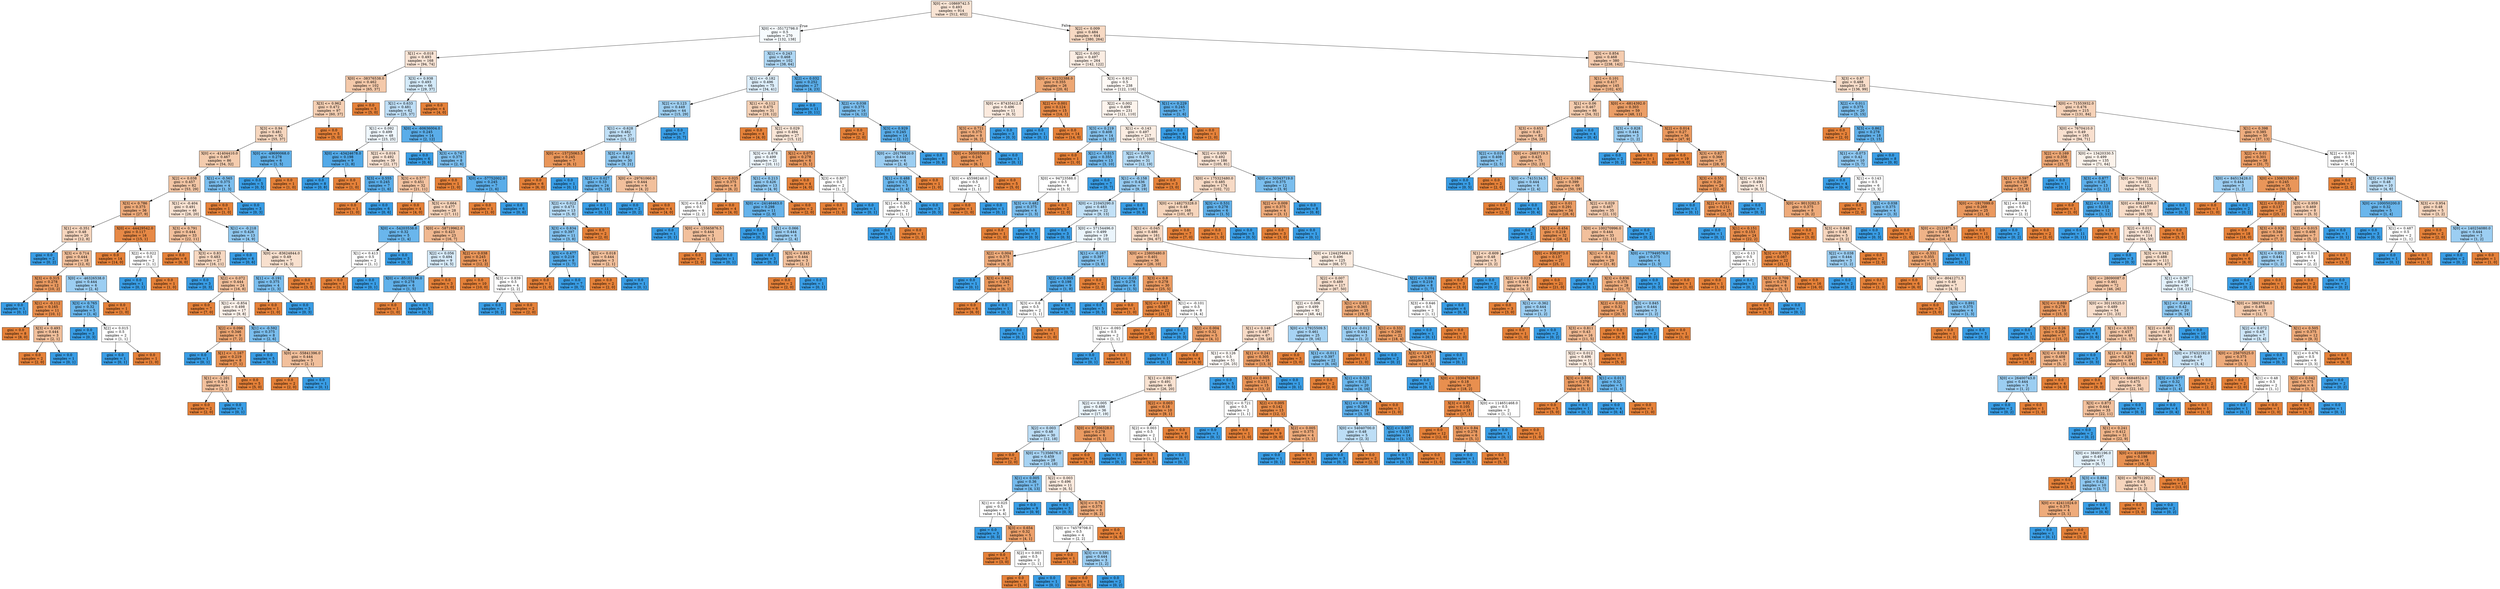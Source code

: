 digraph Tree {
node [shape=box, style="filled", color="black"] ;
0 [label="X[0] <= -10869742.5\ngini = 0.493\nsamples = 914\nvalue = [512, 402]", fillcolor="#f9e4d4"] ;
1 [label="X[0] <= -35172798.0\ngini = 0.5\nsamples = 270\nvalue = [132, 138]", fillcolor="#f6fbfe"] ;
0 -> 1 [labeldistance=2.5, labelangle=45, headlabel="True"] ;
2 [label="X[1] <= -0.018\ngini = 0.493\nsamples = 168\nvalue = [94, 74]", fillcolor="#f9e4d5"] ;
1 -> 2 ;
3 [label="X[0] <= -38376538.0\ngini = 0.462\nsamples = 102\nvalue = [65, 37]", fillcolor="#f4c9aa"] ;
2 -> 3 ;
4 [label="X[3] <= 0.962\ngini = 0.472\nsamples = 97\nvalue = [60, 37]", fillcolor="#f5cfb3"] ;
3 -> 4 ;
5 [label="X[3] <= 0.94\ngini = 0.481\nsamples = 92\nvalue = [55, 37]", fillcolor="#f6d6be"] ;
4 -> 5 ;
6 [label="X[0] <= -41404410.0\ngini = 0.467\nsamples = 86\nvalue = [54, 32]", fillcolor="#f4ccae"] ;
5 -> 6 ;
7 [label="X[2] <= 0.038\ngini = 0.457\nsamples = 82\nvalue = [53, 29]", fillcolor="#f3c6a5"] ;
6 -> 7 ;
8 [label="X[3] <= 0.786\ngini = 0.375\nsamples = 36\nvalue = [27, 9]", fillcolor="#eeab7b"] ;
7 -> 8 ;
9 [label="X[1] <= -0.351\ngini = 0.48\nsamples = 20\nvalue = [12, 8]", fillcolor="#f6d5bd"] ;
8 -> 9 ;
10 [label="gini = 0.0\nsamples = 2\nvalue = [0, 2]", fillcolor="#399de5"] ;
9 -> 10 ;
11 [label="X[3] <= 0.714\ngini = 0.444\nsamples = 18\nvalue = [12, 6]", fillcolor="#f2c09c"] ;
9 -> 11 ;
12 [label="X[3] <= 0.315\ngini = 0.278\nsamples = 12\nvalue = [10, 2]", fillcolor="#ea9a61"] ;
11 -> 12 ;
13 [label="gini = 0.0\nsamples = 1\nvalue = [0, 1]", fillcolor="#399de5"] ;
12 -> 13 ;
14 [label="X[1] <= -0.112\ngini = 0.165\nsamples = 11\nvalue = [10, 1]", fillcolor="#e88e4d"] ;
12 -> 14 ;
15 [label="gini = 0.0\nsamples = 8\nvalue = [8, 0]", fillcolor="#e58139"] ;
14 -> 15 ;
16 [label="X[3] <= 0.493\ngini = 0.444\nsamples = 3\nvalue = [2, 1]", fillcolor="#f2c09c"] ;
14 -> 16 ;
17 [label="gini = 0.0\nsamples = 2\nvalue = [2, 0]", fillcolor="#e58139"] ;
16 -> 17 ;
18 [label="gini = 0.0\nsamples = 1\nvalue = [0, 1]", fillcolor="#399de5"] ;
16 -> 18 ;
19 [label="X[0] <= -46326538.0\ngini = 0.444\nsamples = 6\nvalue = [2, 4]", fillcolor="#9ccef2"] ;
11 -> 19 ;
20 [label="X[3] <= 0.765\ngini = 0.32\nsamples = 5\nvalue = [1, 4]", fillcolor="#6ab6ec"] ;
19 -> 20 ;
21 [label="gini = 0.0\nsamples = 3\nvalue = [0, 3]", fillcolor="#399de5"] ;
20 -> 21 ;
22 [label="X[2] <= 0.015\ngini = 0.5\nsamples = 2\nvalue = [1, 1]", fillcolor="#ffffff"] ;
20 -> 22 ;
23 [label="gini = 0.0\nsamples = 1\nvalue = [0, 1]", fillcolor="#399de5"] ;
22 -> 23 ;
24 [label="gini = 0.0\nsamples = 1\nvalue = [1, 0]", fillcolor="#e58139"] ;
22 -> 24 ;
25 [label="gini = 0.0\nsamples = 1\nvalue = [1, 0]", fillcolor="#e58139"] ;
19 -> 25 ;
26 [label="X[0] <= -44429542.0\ngini = 0.117\nsamples = 16\nvalue = [15, 1]", fillcolor="#e78946"] ;
8 -> 26 ;
27 [label="gini = 0.0\nsamples = 14\nvalue = [14, 0]", fillcolor="#e58139"] ;
26 -> 27 ;
28 [label="X[2] <= 0.022\ngini = 0.5\nsamples = 2\nvalue = [1, 1]", fillcolor="#ffffff"] ;
26 -> 28 ;
29 [label="gini = 0.0\nsamples = 1\nvalue = [0, 1]", fillcolor="#399de5"] ;
28 -> 29 ;
30 [label="gini = 0.0\nsamples = 1\nvalue = [1, 0]", fillcolor="#e58139"] ;
28 -> 30 ;
31 [label="X[1] <= -0.404\ngini = 0.491\nsamples = 46\nvalue = [26, 20]", fillcolor="#f9e2d1"] ;
7 -> 31 ;
32 [label="X[3] <= 0.791\ngini = 0.444\nsamples = 33\nvalue = [22, 11]", fillcolor="#f2c09c"] ;
31 -> 32 ;
33 [label="gini = 0.0\nsamples = 6\nvalue = [6, 0]", fillcolor="#e58139"] ;
32 -> 33 ;
34 [label="X[3] <= 0.83\ngini = 0.483\nsamples = 27\nvalue = [16, 11]", fillcolor="#f7d8c1"] ;
32 -> 34 ;
35 [label="gini = 0.0\nsamples = 3\nvalue = [0, 3]", fillcolor="#399de5"] ;
34 -> 35 ;
36 [label="X[2] <= 0.072\ngini = 0.444\nsamples = 24\nvalue = [16, 8]", fillcolor="#f2c09c"] ;
34 -> 36 ;
37 [label="gini = 0.0\nsamples = 7\nvalue = [7, 0]", fillcolor="#e58139"] ;
36 -> 37 ;
38 [label="X[1] <= -0.854\ngini = 0.498\nsamples = 17\nvalue = [9, 8]", fillcolor="#fcf1e9"] ;
36 -> 38 ;
39 [label="X[2] <= 0.096\ngini = 0.346\nsamples = 9\nvalue = [7, 2]", fillcolor="#eca572"] ;
38 -> 39 ;
40 [label="gini = 0.0\nsamples = 1\nvalue = [0, 1]", fillcolor="#399de5"] ;
39 -> 40 ;
41 [label="X[1] <= -1.167\ngini = 0.219\nsamples = 8\nvalue = [7, 1]", fillcolor="#e99355"] ;
39 -> 41 ;
42 [label="X[1] <= -1.201\ngini = 0.444\nsamples = 3\nvalue = [2, 1]", fillcolor="#f2c09c"] ;
41 -> 42 ;
43 [label="gini = 0.0\nsamples = 2\nvalue = [2, 0]", fillcolor="#e58139"] ;
42 -> 43 ;
44 [label="gini = 0.0\nsamples = 1\nvalue = [0, 1]", fillcolor="#399de5"] ;
42 -> 44 ;
45 [label="gini = 0.0\nsamples = 5\nvalue = [5, 0]", fillcolor="#e58139"] ;
41 -> 45 ;
46 [label="X[1] <= -0.592\ngini = 0.375\nsamples = 8\nvalue = [2, 6]", fillcolor="#7bbeee"] ;
38 -> 46 ;
47 [label="gini = 0.0\nsamples = 5\nvalue = [0, 5]", fillcolor="#399de5"] ;
46 -> 47 ;
48 [label="X[0] <= -55841396.0\ngini = 0.444\nsamples = 3\nvalue = [2, 1]", fillcolor="#f2c09c"] ;
46 -> 48 ;
49 [label="gini = 0.0\nsamples = 2\nvalue = [2, 0]", fillcolor="#e58139"] ;
48 -> 49 ;
50 [label="gini = 0.0\nsamples = 1\nvalue = [0, 1]", fillcolor="#399de5"] ;
48 -> 50 ;
51 [label="X[1] <= -0.218\ngini = 0.426\nsamples = 13\nvalue = [4, 9]", fillcolor="#91c9f1"] ;
31 -> 51 ;
52 [label="gini = 0.0\nsamples = 6\nvalue = [0, 6]", fillcolor="#399de5"] ;
51 -> 52 ;
53 [label="X[0] <= -83624844.0\ngini = 0.49\nsamples = 7\nvalue = [4, 3]", fillcolor="#f8e0ce"] ;
51 -> 53 ;
54 [label="X[1] <= -0.191\ngini = 0.375\nsamples = 4\nvalue = [1, 3]", fillcolor="#7bbeee"] ;
53 -> 54 ;
55 [label="gini = 0.0\nsamples = 1\nvalue = [1, 0]", fillcolor="#e58139"] ;
54 -> 55 ;
56 [label="gini = 0.0\nsamples = 3\nvalue = [0, 3]", fillcolor="#399de5"] ;
54 -> 56 ;
57 [label="gini = 0.0\nsamples = 3\nvalue = [3, 0]", fillcolor="#e58139"] ;
53 -> 57 ;
58 [label="X[1] <= -0.565\ngini = 0.375\nsamples = 4\nvalue = [1, 3]", fillcolor="#7bbeee"] ;
6 -> 58 ;
59 [label="gini = 0.0\nsamples = 1\nvalue = [1, 0]", fillcolor="#e58139"] ;
58 -> 59 ;
60 [label="gini = 0.0\nsamples = 3\nvalue = [0, 3]", fillcolor="#399de5"] ;
58 -> 60 ;
61 [label="X[0] <= -49690068.0\ngini = 0.278\nsamples = 6\nvalue = [1, 5]", fillcolor="#61b1ea"] ;
5 -> 61 ;
62 [label="gini = 0.0\nsamples = 5\nvalue = [0, 5]", fillcolor="#399de5"] ;
61 -> 62 ;
63 [label="gini = 0.0\nsamples = 1\nvalue = [1, 0]", fillcolor="#e58139"] ;
61 -> 63 ;
64 [label="gini = 0.0\nsamples = 5\nvalue = [5, 0]", fillcolor="#e58139"] ;
4 -> 64 ;
65 [label="gini = 0.0\nsamples = 5\nvalue = [5, 0]", fillcolor="#e58139"] ;
3 -> 65 ;
66 [label="X[3] <= 0.938\ngini = 0.493\nsamples = 66\nvalue = [29, 37]", fillcolor="#d4eaf9"] ;
2 -> 66 ;
67 [label="X[1] <= 0.633\ngini = 0.481\nsamples = 62\nvalue = [25, 37]", fillcolor="#bfdff7"] ;
66 -> 67 ;
68 [label="X[1] <= 0.092\ngini = 0.499\nsamples = 48\nvalue = [23, 25]", fillcolor="#eff7fd"] ;
67 -> 68 ;
69 [label="X[0] <= -43424678.0\ngini = 0.198\nsamples = 9\nvalue = [1, 8]", fillcolor="#52a9e8"] ;
68 -> 69 ;
70 [label="gini = 0.0\nsamples = 8\nvalue = [0, 8]", fillcolor="#399de5"] ;
69 -> 70 ;
71 [label="gini = 0.0\nsamples = 1\nvalue = [1, 0]", fillcolor="#e58139"] ;
69 -> 71 ;
72 [label="X[2] <= 0.016\ngini = 0.492\nsamples = 39\nvalue = [22, 17]", fillcolor="#f9e2d2"] ;
68 -> 72 ;
73 [label="X[3] <= 0.555\ngini = 0.245\nsamples = 7\nvalue = [1, 6]", fillcolor="#5aade9"] ;
72 -> 73 ;
74 [label="gini = 0.0\nsamples = 1\nvalue = [1, 0]", fillcolor="#e58139"] ;
73 -> 74 ;
75 [label="gini = 0.0\nsamples = 6\nvalue = [0, 6]", fillcolor="#399de5"] ;
73 -> 75 ;
76 [label="X[3] <= 0.577\ngini = 0.451\nsamples = 32\nvalue = [21, 11]", fillcolor="#f3c3a1"] ;
72 -> 76 ;
77 [label="gini = 0.0\nsamples = 4\nvalue = [4, 0]", fillcolor="#e58139"] ;
76 -> 77 ;
78 [label="X[3] <= 0.664\ngini = 0.477\nsamples = 28\nvalue = [17, 11]", fillcolor="#f6d3b9"] ;
76 -> 78 ;
79 [label="X[0] <= -54203538.0\ngini = 0.32\nsamples = 5\nvalue = [1, 4]", fillcolor="#6ab6ec"] ;
78 -> 79 ;
80 [label="X[1] <= 0.413\ngini = 0.5\nsamples = 2\nvalue = [1, 1]", fillcolor="#ffffff"] ;
79 -> 80 ;
81 [label="gini = 0.0\nsamples = 1\nvalue = [1, 0]", fillcolor="#e58139"] ;
80 -> 81 ;
82 [label="gini = 0.0\nsamples = 1\nvalue = [0, 1]", fillcolor="#399de5"] ;
80 -> 82 ;
83 [label="gini = 0.0\nsamples = 3\nvalue = [0, 3]", fillcolor="#399de5"] ;
79 -> 83 ;
84 [label="X[0] <= -58719962.0\ngini = 0.423\nsamples = 23\nvalue = [16, 7]", fillcolor="#f0b890"] ;
78 -> 84 ;
85 [label="X[2] <= 0.056\ngini = 0.494\nsamples = 9\nvalue = [4, 5]", fillcolor="#d7ebfa"] ;
84 -> 85 ;
86 [label="X[0] <= -85102196.0\ngini = 0.278\nsamples = 6\nvalue = [1, 5]", fillcolor="#61b1ea"] ;
85 -> 86 ;
87 [label="gini = 0.0\nsamples = 1\nvalue = [1, 0]", fillcolor="#e58139"] ;
86 -> 87 ;
88 [label="gini = 0.0\nsamples = 5\nvalue = [0, 5]", fillcolor="#399de5"] ;
86 -> 88 ;
89 [label="gini = 0.0\nsamples = 3\nvalue = [3, 0]", fillcolor="#e58139"] ;
85 -> 89 ;
90 [label="X[2] <= 0.038\ngini = 0.245\nsamples = 14\nvalue = [12, 2]", fillcolor="#e9965a"] ;
84 -> 90 ;
91 [label="gini = 0.0\nsamples = 10\nvalue = [10, 0]", fillcolor="#e58139"] ;
90 -> 91 ;
92 [label="X[3] <= 0.839\ngini = 0.5\nsamples = 4\nvalue = [2, 2]", fillcolor="#ffffff"] ;
90 -> 92 ;
93 [label="gini = 0.0\nsamples = 2\nvalue = [0, 2]", fillcolor="#399de5"] ;
92 -> 93 ;
94 [label="gini = 0.0\nsamples = 2\nvalue = [2, 0]", fillcolor="#e58139"] ;
92 -> 94 ;
95 [label="X[0] <= -60636004.0\ngini = 0.245\nsamples = 14\nvalue = [2, 12]", fillcolor="#5aade9"] ;
67 -> 95 ;
96 [label="gini = 0.0\nsamples = 6\nvalue = [0, 6]", fillcolor="#399de5"] ;
95 -> 96 ;
97 [label="X[3] <= 0.747\ngini = 0.375\nsamples = 8\nvalue = [2, 6]", fillcolor="#7bbeee"] ;
95 -> 97 ;
98 [label="gini = 0.0\nsamples = 1\nvalue = [1, 0]", fillcolor="#e58139"] ;
97 -> 98 ;
99 [label="X[0] <= -57752002.0\ngini = 0.245\nsamples = 7\nvalue = [1, 6]", fillcolor="#5aade9"] ;
97 -> 99 ;
100 [label="gini = 0.0\nsamples = 1\nvalue = [1, 0]", fillcolor="#e58139"] ;
99 -> 100 ;
101 [label="gini = 0.0\nsamples = 6\nvalue = [0, 6]", fillcolor="#399de5"] ;
99 -> 101 ;
102 [label="gini = 0.0\nsamples = 4\nvalue = [4, 0]", fillcolor="#e58139"] ;
66 -> 102 ;
103 [label="X[1] <= 0.243\ngini = 0.468\nsamples = 102\nvalue = [38, 64]", fillcolor="#afd7f4"] ;
1 -> 103 ;
104 [label="X[1] <= -0.182\ngini = 0.496\nsamples = 75\nvalue = [34, 41]", fillcolor="#ddeefb"] ;
103 -> 104 ;
105 [label="X[2] <= 0.123\ngini = 0.449\nsamples = 44\nvalue = [15, 29]", fillcolor="#9fd0f2"] ;
104 -> 105 ;
106 [label="X[1] <= -0.628\ngini = 0.482\nsamples = 37\nvalue = [15, 22]", fillcolor="#c0e0f7"] ;
105 -> 106 ;
107 [label="X[0] <= -15725063.5\ngini = 0.245\nsamples = 7\nvalue = [6, 1]", fillcolor="#e9965a"] ;
106 -> 107 ;
108 [label="gini = 0.0\nsamples = 6\nvalue = [6, 0]", fillcolor="#e58139"] ;
107 -> 108 ;
109 [label="gini = 0.0\nsamples = 1\nvalue = [0, 1]", fillcolor="#399de5"] ;
107 -> 109 ;
110 [label="X[3] <= 0.919\ngini = 0.42\nsamples = 30\nvalue = [9, 21]", fillcolor="#8ec7f0"] ;
106 -> 110 ;
111 [label="X[2] <= 0.027\ngini = 0.33\nsamples = 24\nvalue = [5, 19]", fillcolor="#6db7ec"] ;
110 -> 111 ;
112 [label="X[2] <= 0.022\ngini = 0.473\nsamples = 13\nvalue = [5, 8]", fillcolor="#b5daf5"] ;
111 -> 112 ;
113 [label="X[3] <= 0.834\ngini = 0.397\nsamples = 11\nvalue = [3, 8]", fillcolor="#83c2ef"] ;
112 -> 113 ;
114 [label="X[3] <= 0.477\ngini = 0.219\nsamples = 8\nvalue = [1, 7]", fillcolor="#55abe9"] ;
113 -> 114 ;
115 [label="gini = 0.0\nsamples = 1\nvalue = [1, 0]", fillcolor="#e58139"] ;
114 -> 115 ;
116 [label="gini = 0.0\nsamples = 7\nvalue = [0, 7]", fillcolor="#399de5"] ;
114 -> 116 ;
117 [label="X[2] <= 0.018\ngini = 0.444\nsamples = 3\nvalue = [2, 1]", fillcolor="#f2c09c"] ;
113 -> 117 ;
118 [label="gini = 0.0\nsamples = 2\nvalue = [2, 0]", fillcolor="#e58139"] ;
117 -> 118 ;
119 [label="gini = 0.0\nsamples = 1\nvalue = [0, 1]", fillcolor="#399de5"] ;
117 -> 119 ;
120 [label="gini = 0.0\nsamples = 2\nvalue = [2, 0]", fillcolor="#e58139"] ;
112 -> 120 ;
121 [label="gini = 0.0\nsamples = 11\nvalue = [0, 11]", fillcolor="#399de5"] ;
111 -> 121 ;
122 [label="X[0] <= -29761060.0\ngini = 0.444\nsamples = 6\nvalue = [4, 2]", fillcolor="#f2c09c"] ;
110 -> 122 ;
123 [label="gini = 0.0\nsamples = 2\nvalue = [0, 2]", fillcolor="#399de5"] ;
122 -> 123 ;
124 [label="gini = 0.0\nsamples = 4\nvalue = [4, 0]", fillcolor="#e58139"] ;
122 -> 124 ;
125 [label="gini = 0.0\nsamples = 7\nvalue = [0, 7]", fillcolor="#399de5"] ;
105 -> 125 ;
126 [label="X[1] <= -0.112\ngini = 0.475\nsamples = 31\nvalue = [19, 12]", fillcolor="#f5d1b6"] ;
104 -> 126 ;
127 [label="gini = 0.0\nsamples = 4\nvalue = [4, 0]", fillcolor="#e58139"] ;
126 -> 127 ;
128 [label="X[2] <= 0.029\ngini = 0.494\nsamples = 27\nvalue = [15, 12]", fillcolor="#fae6d7"] ;
126 -> 128 ;
129 [label="X[3] <= 0.678\ngini = 0.499\nsamples = 21\nvalue = [10, 11]", fillcolor="#edf6fd"] ;
128 -> 129 ;
130 [label="X[1] <= 0.025\ngini = 0.375\nsamples = 8\nvalue = [6, 2]", fillcolor="#eeab7b"] ;
129 -> 130 ;
131 [label="X[3] <= 0.433\ngini = 0.5\nsamples = 4\nvalue = [2, 2]", fillcolor="#ffffff"] ;
130 -> 131 ;
132 [label="gini = 0.0\nsamples = 1\nvalue = [0, 1]", fillcolor="#399de5"] ;
131 -> 132 ;
133 [label="X[0] <= -15565876.5\ngini = 0.444\nsamples = 3\nvalue = [2, 1]", fillcolor="#f2c09c"] ;
131 -> 133 ;
134 [label="gini = 0.0\nsamples = 2\nvalue = [2, 0]", fillcolor="#e58139"] ;
133 -> 134 ;
135 [label="gini = 0.0\nsamples = 1\nvalue = [0, 1]", fillcolor="#399de5"] ;
133 -> 135 ;
136 [label="gini = 0.0\nsamples = 4\nvalue = [4, 0]", fillcolor="#e58139"] ;
130 -> 136 ;
137 [label="X[1] <= 0.213\ngini = 0.426\nsamples = 13\nvalue = [4, 9]", fillcolor="#91c9f1"] ;
129 -> 137 ;
138 [label="X[0] <= -24146463.0\ngini = 0.298\nsamples = 11\nvalue = [2, 9]", fillcolor="#65b3eb"] ;
137 -> 138 ;
139 [label="gini = 0.0\nsamples = 5\nvalue = [0, 5]", fillcolor="#399de5"] ;
138 -> 139 ;
140 [label="X[1] <= 0.066\ngini = 0.444\nsamples = 6\nvalue = [2, 4]", fillcolor="#9ccef2"] ;
138 -> 140 ;
141 [label="gini = 0.0\nsamples = 3\nvalue = [0, 3]", fillcolor="#399de5"] ;
140 -> 141 ;
142 [label="X[3] <= 0.845\ngini = 0.444\nsamples = 3\nvalue = [2, 1]", fillcolor="#f2c09c"] ;
140 -> 142 ;
143 [label="gini = 0.0\nsamples = 2\nvalue = [2, 0]", fillcolor="#e58139"] ;
142 -> 143 ;
144 [label="gini = 0.0\nsamples = 1\nvalue = [0, 1]", fillcolor="#399de5"] ;
142 -> 144 ;
145 [label="gini = 0.0\nsamples = 2\nvalue = [2, 0]", fillcolor="#e58139"] ;
137 -> 145 ;
146 [label="X[1] <= 0.075\ngini = 0.278\nsamples = 6\nvalue = [5, 1]", fillcolor="#ea9a61"] ;
128 -> 146 ;
147 [label="gini = 0.0\nsamples = 4\nvalue = [4, 0]", fillcolor="#e58139"] ;
146 -> 147 ;
148 [label="X[3] <= 0.807\ngini = 0.5\nsamples = 2\nvalue = [1, 1]", fillcolor="#ffffff"] ;
146 -> 148 ;
149 [label="gini = 0.0\nsamples = 1\nvalue = [1, 0]", fillcolor="#e58139"] ;
148 -> 149 ;
150 [label="gini = 0.0\nsamples = 1\nvalue = [0, 1]", fillcolor="#399de5"] ;
148 -> 150 ;
151 [label="X[2] <= 0.032\ngini = 0.252\nsamples = 27\nvalue = [4, 23]", fillcolor="#5baeea"] ;
103 -> 151 ;
152 [label="gini = 0.0\nsamples = 11\nvalue = [0, 11]", fillcolor="#399de5"] ;
151 -> 152 ;
153 [label="X[2] <= 0.038\ngini = 0.375\nsamples = 16\nvalue = [4, 12]", fillcolor="#7bbeee"] ;
151 -> 153 ;
154 [label="gini = 0.0\nsamples = 2\nvalue = [2, 0]", fillcolor="#e58139"] ;
153 -> 154 ;
155 [label="X[3] <= 0.929\ngini = 0.245\nsamples = 14\nvalue = [2, 12]", fillcolor="#5aade9"] ;
153 -> 155 ;
156 [label="X[0] <= -20176920.0\ngini = 0.444\nsamples = 6\nvalue = [2, 4]", fillcolor="#9ccef2"] ;
155 -> 156 ;
157 [label="X[1] <= 0.488\ngini = 0.32\nsamples = 5\nvalue = [1, 4]", fillcolor="#6ab6ec"] ;
156 -> 157 ;
158 [label="X[1] <= 0.365\ngini = 0.5\nsamples = 2\nvalue = [1, 1]", fillcolor="#ffffff"] ;
157 -> 158 ;
159 [label="gini = 0.0\nsamples = 1\nvalue = [0, 1]", fillcolor="#399de5"] ;
158 -> 159 ;
160 [label="gini = 0.0\nsamples = 1\nvalue = [1, 0]", fillcolor="#e58139"] ;
158 -> 160 ;
161 [label="gini = 0.0\nsamples = 3\nvalue = [0, 3]", fillcolor="#399de5"] ;
157 -> 161 ;
162 [label="gini = 0.0\nsamples = 1\nvalue = [1, 0]", fillcolor="#e58139"] ;
156 -> 162 ;
163 [label="gini = 0.0\nsamples = 8\nvalue = [0, 8]", fillcolor="#399de5"] ;
155 -> 163 ;
164 [label="X[2] <= 0.009\ngini = 0.484\nsamples = 644\nvalue = [380, 264]", fillcolor="#f7d9c3"] ;
0 -> 164 [labeldistance=2.5, labelangle=-45, headlabel="False"] ;
165 [label="X[2] <= 0.002\ngini = 0.497\nsamples = 264\nvalue = [142, 122]", fillcolor="#fbede3"] ;
164 -> 165 ;
166 [label="X[0] <= 92232388.0\ngini = 0.355\nsamples = 26\nvalue = [20, 6]", fillcolor="#eda774"] ;
165 -> 166 ;
167 [label="X[0] <= 87435412.0\ngini = 0.496\nsamples = 11\nvalue = [6, 5]", fillcolor="#fbeade"] ;
166 -> 167 ;
168 [label="X[3] <= 0.721\ngini = 0.375\nsamples = 8\nvalue = [6, 2]", fillcolor="#eeab7b"] ;
167 -> 168 ;
169 [label="X[0] <= 50505596.0\ngini = 0.245\nsamples = 7\nvalue = [6, 1]", fillcolor="#e9965a"] ;
168 -> 169 ;
170 [label="X[0] <= 45598246.0\ngini = 0.5\nsamples = 2\nvalue = [1, 1]", fillcolor="#ffffff"] ;
169 -> 170 ;
171 [label="gini = 0.0\nsamples = 1\nvalue = [1, 0]", fillcolor="#e58139"] ;
170 -> 171 ;
172 [label="gini = 0.0\nsamples = 1\nvalue = [0, 1]", fillcolor="#399de5"] ;
170 -> 172 ;
173 [label="gini = 0.0\nsamples = 5\nvalue = [5, 0]", fillcolor="#e58139"] ;
169 -> 173 ;
174 [label="gini = 0.0\nsamples = 1\nvalue = [0, 1]", fillcolor="#399de5"] ;
168 -> 174 ;
175 [label="gini = 0.0\nsamples = 3\nvalue = [0, 3]", fillcolor="#399de5"] ;
167 -> 175 ;
176 [label="X[2] <= 0.001\ngini = 0.124\nsamples = 15\nvalue = [14, 1]", fillcolor="#e78a47"] ;
166 -> 176 ;
177 [label="gini = 0.0\nsamples = 1\nvalue = [0, 1]", fillcolor="#399de5"] ;
176 -> 177 ;
178 [label="gini = 0.0\nsamples = 14\nvalue = [14, 0]", fillcolor="#e58139"] ;
176 -> 178 ;
179 [label="X[3] <= 0.912\ngini = 0.5\nsamples = 238\nvalue = [122, 116]", fillcolor="#fef9f5"] ;
165 -> 179 ;
180 [label="X[2] <= 0.002\ngini = 0.499\nsamples = 231\nvalue = [121, 110]", fillcolor="#fdf4ed"] ;
179 -> 180 ;
181 [label="X[3] <= 0.219\ngini = 0.408\nsamples = 14\nvalue = [4, 10]", fillcolor="#88c4ef"] ;
180 -> 181 ;
182 [label="gini = 0.0\nsamples = 1\nvalue = [1, 0]", fillcolor="#e58139"] ;
181 -> 182 ;
183 [label="X[1] <= -0.015\ngini = 0.355\nsamples = 13\nvalue = [3, 10]", fillcolor="#74baed"] ;
181 -> 183 ;
184 [label="X[0] <= 94723588.0\ngini = 0.5\nsamples = 6\nvalue = [3, 3]", fillcolor="#ffffff"] ;
183 -> 184 ;
185 [label="X[3] <= 0.482\ngini = 0.375\nsamples = 4\nvalue = [1, 3]", fillcolor="#7bbeee"] ;
184 -> 185 ;
186 [label="gini = 0.0\nsamples = 1\nvalue = [1, 0]", fillcolor="#e58139"] ;
185 -> 186 ;
187 [label="gini = 0.0\nsamples = 3\nvalue = [0, 3]", fillcolor="#399de5"] ;
185 -> 187 ;
188 [label="gini = 0.0\nsamples = 2\nvalue = [2, 0]", fillcolor="#e58139"] ;
184 -> 188 ;
189 [label="gini = 0.0\nsamples = 7\nvalue = [0, 7]", fillcolor="#399de5"] ;
183 -> 189 ;
190 [label="X[1] <= -0.143\ngini = 0.497\nsamples = 217\nvalue = [117, 100]", fillcolor="#fbede2"] ;
180 -> 190 ;
191 [label="X[2] <= 0.009\ngini = 0.475\nsamples = 31\nvalue = [12, 19]", fillcolor="#b6dbf5"] ;
190 -> 191 ;
192 [label="X[1] <= -0.158\ngini = 0.436\nsamples = 28\nvalue = [9, 19]", fillcolor="#97cbf1"] ;
191 -> 192 ;
193 [label="X[0] <= 21045290.0\ngini = 0.483\nsamples = 22\nvalue = [9, 13]", fillcolor="#c2e1f7"] ;
192 -> 193 ;
194 [label="gini = 0.0\nsamples = 3\nvalue = [0, 3]", fillcolor="#399de5"] ;
193 -> 194 ;
195 [label="X[0] <= 57154496.0\ngini = 0.499\nsamples = 19\nvalue = [9, 10]", fillcolor="#ebf5fc"] ;
193 -> 195 ;
196 [label="X[2] <= 0.004\ngini = 0.375\nsamples = 8\nvalue = [6, 2]", fillcolor="#eeab7b"] ;
195 -> 196 ;
197 [label="gini = 0.0\nsamples = 1\nvalue = [0, 1]", fillcolor="#399de5"] ;
196 -> 197 ;
198 [label="X[3] <= 0.842\ngini = 0.245\nsamples = 7\nvalue = [6, 1]", fillcolor="#e9965a"] ;
196 -> 198 ;
199 [label="gini = 0.0\nsamples = 6\nvalue = [6, 0]", fillcolor="#e58139"] ;
198 -> 199 ;
200 [label="gini = 0.0\nsamples = 1\nvalue = [0, 1]", fillcolor="#399de5"] ;
198 -> 200 ;
201 [label="X[1] <= -0.167\ngini = 0.397\nsamples = 11\nvalue = [3, 8]", fillcolor="#83c2ef"] ;
195 -> 201 ;
202 [label="X[2] <= 0.005\ngini = 0.198\nsamples = 9\nvalue = [1, 8]", fillcolor="#52a9e8"] ;
201 -> 202 ;
203 [label="X[3] <= 0.6\ngini = 0.5\nsamples = 2\nvalue = [1, 1]", fillcolor="#ffffff"] ;
202 -> 203 ;
204 [label="gini = 0.0\nsamples = 1\nvalue = [0, 1]", fillcolor="#399de5"] ;
203 -> 204 ;
205 [label="gini = 0.0\nsamples = 1\nvalue = [1, 0]", fillcolor="#e58139"] ;
203 -> 205 ;
206 [label="gini = 0.0\nsamples = 7\nvalue = [0, 7]", fillcolor="#399de5"] ;
202 -> 206 ;
207 [label="gini = 0.0\nsamples = 2\nvalue = [2, 0]", fillcolor="#e58139"] ;
201 -> 207 ;
208 [label="gini = 0.0\nsamples = 6\nvalue = [0, 6]", fillcolor="#399de5"] ;
192 -> 208 ;
209 [label="gini = 0.0\nsamples = 3\nvalue = [3, 0]", fillcolor="#e58139"] ;
191 -> 209 ;
210 [label="X[2] <= 0.009\ngini = 0.492\nsamples = 186\nvalue = [105, 81]", fillcolor="#f9e2d2"] ;
190 -> 210 ;
211 [label="X[0] <= 175323480.0\ngini = 0.485\nsamples = 174\nvalue = [102, 72]", fillcolor="#f7dac5"] ;
210 -> 211 ;
212 [label="X[0] <= 148275328.0\ngini = 0.48\nsamples = 168\nvalue = [101, 67]", fillcolor="#f6d5bc"] ;
211 -> 212 ;
213 [label="X[1] <= -0.045\ngini = 0.486\nsamples = 161\nvalue = [94, 67]", fillcolor="#f8dbc6"] ;
212 -> 213 ;
214 [label="X[0] <= 23805480.0\ngini = 0.401\nsamples = 36\nvalue = [26, 10]", fillcolor="#efb185"] ;
213 -> 214 ;
215 [label="X[1] <= -0.05\ngini = 0.278\nsamples = 6\nvalue = [1, 5]", fillcolor="#61b1ea"] ;
214 -> 215 ;
216 [label="gini = 0.0\nsamples = 5\nvalue = [0, 5]", fillcolor="#399de5"] ;
215 -> 216 ;
217 [label="gini = 0.0\nsamples = 1\nvalue = [1, 0]", fillcolor="#e58139"] ;
215 -> 217 ;
218 [label="X[3] <= 0.8\ngini = 0.278\nsamples = 30\nvalue = [25, 5]", fillcolor="#ea9a61"] ;
214 -> 218 ;
219 [label="X[3] <= 0.419\ngini = 0.087\nsamples = 22\nvalue = [21, 1]", fillcolor="#e68742"] ;
218 -> 219 ;
220 [label="X[1] <= -0.093\ngini = 0.5\nsamples = 2\nvalue = [1, 1]", fillcolor="#ffffff"] ;
219 -> 220 ;
221 [label="gini = 0.0\nsamples = 1\nvalue = [0, 1]", fillcolor="#399de5"] ;
220 -> 221 ;
222 [label="gini = 0.0\nsamples = 1\nvalue = [1, 0]", fillcolor="#e58139"] ;
220 -> 222 ;
223 [label="gini = 0.0\nsamples = 20\nvalue = [20, 0]", fillcolor="#e58139"] ;
219 -> 223 ;
224 [label="X[1] <= -0.101\ngini = 0.5\nsamples = 8\nvalue = [4, 4]", fillcolor="#ffffff"] ;
218 -> 224 ;
225 [label="gini = 0.0\nsamples = 3\nvalue = [0, 3]", fillcolor="#399de5"] ;
224 -> 225 ;
226 [label="X[2] <= 0.004\ngini = 0.32\nsamples = 5\nvalue = [4, 1]", fillcolor="#eca06a"] ;
224 -> 226 ;
227 [label="gini = 0.0\nsamples = 1\nvalue = [0, 1]", fillcolor="#399de5"] ;
226 -> 227 ;
228 [label="gini = 0.0\nsamples = 4\nvalue = [4, 0]", fillcolor="#e58139"] ;
226 -> 228 ;
229 [label="X[0] <= 124425464.0\ngini = 0.496\nsamples = 125\nvalue = [68, 57]", fillcolor="#fbebdf"] ;
213 -> 229 ;
230 [label="X[2] <= 0.007\ngini = 0.489\nsamples = 117\nvalue = [67, 50]", fillcolor="#f8dfcd"] ;
229 -> 230 ;
231 [label="X[2] <= 0.006\ngini = 0.499\nsamples = 92\nvalue = [48, 44]", fillcolor="#fdf5ef"] ;
230 -> 231 ;
232 [label="X[1] <= 0.148\ngini = 0.487\nsamples = 67\nvalue = [39, 28]", fillcolor="#f8dbc7"] ;
231 -> 232 ;
233 [label="X[1] <= 0.126\ngini = 0.5\nsamples = 51\nvalue = [26, 25]", fillcolor="#fefaf7"] ;
232 -> 233 ;
234 [label="X[1] <= 0.091\ngini = 0.491\nsamples = 46\nvalue = [26, 20]", fillcolor="#f9e2d1"] ;
233 -> 234 ;
235 [label="X[2] <= 0.005\ngini = 0.498\nsamples = 36\nvalue = [17, 19]", fillcolor="#eaf5fc"] ;
234 -> 235 ;
236 [label="X[2] <= 0.003\ngini = 0.48\nsamples = 30\nvalue = [12, 18]", fillcolor="#bddef6"] ;
235 -> 236 ;
237 [label="gini = 0.0\nsamples = 2\nvalue = [2, 0]", fillcolor="#e58139"] ;
236 -> 237 ;
238 [label="X[0] <= 71356676.0\ngini = 0.459\nsamples = 28\nvalue = [10, 18]", fillcolor="#a7d3f3"] ;
236 -> 238 ;
239 [label="X[1] <= 0.005\ngini = 0.36\nsamples = 17\nvalue = [4, 13]", fillcolor="#76bbed"] ;
238 -> 239 ;
240 [label="X[1] <= -0.025\ngini = 0.5\nsamples = 8\nvalue = [4, 4]", fillcolor="#ffffff"] ;
239 -> 240 ;
241 [label="gini = 0.0\nsamples = 3\nvalue = [0, 3]", fillcolor="#399de5"] ;
240 -> 241 ;
242 [label="X[3] <= 0.654\ngini = 0.32\nsamples = 5\nvalue = [4, 1]", fillcolor="#eca06a"] ;
240 -> 242 ;
243 [label="gini = 0.0\nsamples = 3\nvalue = [3, 0]", fillcolor="#e58139"] ;
242 -> 243 ;
244 [label="X[2] <= 0.003\ngini = 0.5\nsamples = 2\nvalue = [1, 1]", fillcolor="#ffffff"] ;
242 -> 244 ;
245 [label="gini = 0.0\nsamples = 1\nvalue = [1, 0]", fillcolor="#e58139"] ;
244 -> 245 ;
246 [label="gini = 0.0\nsamples = 1\nvalue = [0, 1]", fillcolor="#399de5"] ;
244 -> 246 ;
247 [label="gini = 0.0\nsamples = 9\nvalue = [0, 9]", fillcolor="#399de5"] ;
239 -> 247 ;
248 [label="X[2] <= 0.003\ngini = 0.496\nsamples = 11\nvalue = [6, 5]", fillcolor="#fbeade"] ;
238 -> 248 ;
249 [label="gini = 0.0\nsamples = 3\nvalue = [0, 3]", fillcolor="#399de5"] ;
248 -> 249 ;
250 [label="X[3] <= 0.74\ngini = 0.375\nsamples = 8\nvalue = [6, 2]", fillcolor="#eeab7b"] ;
248 -> 250 ;
251 [label="X[0] <= 74579708.0\ngini = 0.5\nsamples = 4\nvalue = [2, 2]", fillcolor="#ffffff"] ;
250 -> 251 ;
252 [label="gini = 0.0\nsamples = 1\nvalue = [1, 0]", fillcolor="#e58139"] ;
251 -> 252 ;
253 [label="X[3] <= 0.591\ngini = 0.444\nsamples = 3\nvalue = [1, 2]", fillcolor="#9ccef2"] ;
251 -> 253 ;
254 [label="gini = 0.0\nsamples = 1\nvalue = [1, 0]", fillcolor="#e58139"] ;
253 -> 254 ;
255 [label="gini = 0.0\nsamples = 2\nvalue = [0, 2]", fillcolor="#399de5"] ;
253 -> 255 ;
256 [label="gini = 0.0\nsamples = 4\nvalue = [4, 0]", fillcolor="#e58139"] ;
250 -> 256 ;
257 [label="X[0] <= 87206328.0\ngini = 0.278\nsamples = 6\nvalue = [5, 1]", fillcolor="#ea9a61"] ;
235 -> 257 ;
258 [label="gini = 0.0\nsamples = 5\nvalue = [5, 0]", fillcolor="#e58139"] ;
257 -> 258 ;
259 [label="gini = 0.0\nsamples = 1\nvalue = [0, 1]", fillcolor="#399de5"] ;
257 -> 259 ;
260 [label="X[2] <= 0.003\ngini = 0.18\nsamples = 10\nvalue = [9, 1]", fillcolor="#e88f4f"] ;
234 -> 260 ;
261 [label="X[2] <= 0.003\ngini = 0.5\nsamples = 2\nvalue = [1, 1]", fillcolor="#ffffff"] ;
260 -> 261 ;
262 [label="gini = 0.0\nsamples = 1\nvalue = [1, 0]", fillcolor="#e58139"] ;
261 -> 262 ;
263 [label="gini = 0.0\nsamples = 1\nvalue = [0, 1]", fillcolor="#399de5"] ;
261 -> 263 ;
264 [label="gini = 0.0\nsamples = 8\nvalue = [8, 0]", fillcolor="#e58139"] ;
260 -> 264 ;
265 [label="gini = 0.0\nsamples = 5\nvalue = [0, 5]", fillcolor="#399de5"] ;
233 -> 265 ;
266 [label="X[1] <= 0.241\ngini = 0.305\nsamples = 16\nvalue = [13, 3]", fillcolor="#eb9e67"] ;
232 -> 266 ;
267 [label="X[2] <= 0.003\ngini = 0.231\nsamples = 15\nvalue = [13, 2]", fillcolor="#e99457"] ;
266 -> 267 ;
268 [label="X[3] <= 0.721\ngini = 0.5\nsamples = 2\nvalue = [1, 1]", fillcolor="#ffffff"] ;
267 -> 268 ;
269 [label="gini = 0.0\nsamples = 1\nvalue = [0, 1]", fillcolor="#399de5"] ;
268 -> 269 ;
270 [label="gini = 0.0\nsamples = 1\nvalue = [1, 0]", fillcolor="#e58139"] ;
268 -> 270 ;
271 [label="X[2] <= 0.005\ngini = 0.142\nsamples = 13\nvalue = [12, 1]", fillcolor="#e78c49"] ;
267 -> 271 ;
272 [label="gini = 0.0\nsamples = 9\nvalue = [9, 0]", fillcolor="#e58139"] ;
271 -> 272 ;
273 [label="X[2] <= 0.005\ngini = 0.375\nsamples = 4\nvalue = [3, 1]", fillcolor="#eeab7b"] ;
271 -> 273 ;
274 [label="gini = 0.0\nsamples = 1\nvalue = [0, 1]", fillcolor="#399de5"] ;
273 -> 274 ;
275 [label="gini = 0.0\nsamples = 3\nvalue = [3, 0]", fillcolor="#e58139"] ;
273 -> 275 ;
276 [label="gini = 0.0\nsamples = 1\nvalue = [0, 1]", fillcolor="#399de5"] ;
266 -> 276 ;
277 [label="X[0] <= 17925509.5\ngini = 0.461\nsamples = 25\nvalue = [9, 16]", fillcolor="#a8d4f4"] ;
231 -> 277 ;
278 [label="gini = 0.0\nsamples = 3\nvalue = [3, 0]", fillcolor="#e58139"] ;
277 -> 278 ;
279 [label="X[1] <= -0.011\ngini = 0.397\nsamples = 22\nvalue = [6, 16]", fillcolor="#83c2ef"] ;
277 -> 279 ;
280 [label="gini = 0.0\nsamples = 2\nvalue = [2, 0]", fillcolor="#e58139"] ;
279 -> 280 ;
281 [label="X[1] <= 0.323\ngini = 0.32\nsamples = 20\nvalue = [4, 16]", fillcolor="#6ab6ec"] ;
279 -> 281 ;
282 [label="X[1] <= 0.074\ngini = 0.266\nsamples = 19\nvalue = [3, 16]", fillcolor="#5eafea"] ;
281 -> 282 ;
283 [label="X[0] <= 54040700.0\ngini = 0.48\nsamples = 5\nvalue = [2, 3]", fillcolor="#bddef6"] ;
282 -> 283 ;
284 [label="gini = 0.0\nsamples = 3\nvalue = [0, 3]", fillcolor="#399de5"] ;
283 -> 284 ;
285 [label="gini = 0.0\nsamples = 2\nvalue = [2, 0]", fillcolor="#e58139"] ;
283 -> 285 ;
286 [label="X[2] <= 0.007\ngini = 0.133\nsamples = 14\nvalue = [1, 13]", fillcolor="#48a5e7"] ;
282 -> 286 ;
287 [label="gini = 0.0\nsamples = 13\nvalue = [0, 13]", fillcolor="#399de5"] ;
286 -> 287 ;
288 [label="gini = 0.0\nsamples = 1\nvalue = [1, 0]", fillcolor="#e58139"] ;
286 -> 288 ;
289 [label="gini = 0.0\nsamples = 1\nvalue = [1, 0]", fillcolor="#e58139"] ;
281 -> 289 ;
290 [label="X[1] <= 0.011\ngini = 0.365\nsamples = 25\nvalue = [19, 6]", fillcolor="#eda978"] ;
230 -> 290 ;
291 [label="X[1] <= -0.012\ngini = 0.444\nsamples = 3\nvalue = [1, 2]", fillcolor="#9ccef2"] ;
290 -> 291 ;
292 [label="gini = 0.0\nsamples = 1\nvalue = [1, 0]", fillcolor="#e58139"] ;
291 -> 292 ;
293 [label="gini = 0.0\nsamples = 2\nvalue = [0, 2]", fillcolor="#399de5"] ;
291 -> 293 ;
294 [label="X[1] <= 0.332\ngini = 0.298\nsamples = 22\nvalue = [18, 4]", fillcolor="#eb9d65"] ;
290 -> 294 ;
295 [label="X[3] <= 0.477\ngini = 0.245\nsamples = 21\nvalue = [18, 3]", fillcolor="#e9965a"] ;
294 -> 295 ;
296 [label="gini = 0.0\nsamples = 1\nvalue = [0, 1]", fillcolor="#399de5"] ;
295 -> 296 ;
297 [label="X[0] <= 103047628.0\ngini = 0.18\nsamples = 20\nvalue = [18, 2]", fillcolor="#e88f4f"] ;
295 -> 297 ;
298 [label="X[3] <= 0.82\ngini = 0.105\nsamples = 18\nvalue = [17, 1]", fillcolor="#e78845"] ;
297 -> 298 ;
299 [label="gini = 0.0\nsamples = 12\nvalue = [12, 0]", fillcolor="#e58139"] ;
298 -> 299 ;
300 [label="X[3] <= 0.84\ngini = 0.278\nsamples = 6\nvalue = [5, 1]", fillcolor="#ea9a61"] ;
298 -> 300 ;
301 [label="gini = 0.0\nsamples = 1\nvalue = [0, 1]", fillcolor="#399de5"] ;
300 -> 301 ;
302 [label="gini = 0.0\nsamples = 5\nvalue = [5, 0]", fillcolor="#e58139"] ;
300 -> 302 ;
303 [label="X[0] <= 114651468.0\ngini = 0.5\nsamples = 2\nvalue = [1, 1]", fillcolor="#ffffff"] ;
297 -> 303 ;
304 [label="gini = 0.0\nsamples = 1\nvalue = [0, 1]", fillcolor="#399de5"] ;
303 -> 304 ;
305 [label="gini = 0.0\nsamples = 1\nvalue = [1, 0]", fillcolor="#e58139"] ;
303 -> 305 ;
306 [label="gini = 0.0\nsamples = 1\nvalue = [0, 1]", fillcolor="#399de5"] ;
294 -> 306 ;
307 [label="X[2] <= 0.004\ngini = 0.219\nsamples = 8\nvalue = [1, 7]", fillcolor="#55abe9"] ;
229 -> 307 ;
308 [label="X[3] <= 0.646\ngini = 0.5\nsamples = 2\nvalue = [1, 1]", fillcolor="#ffffff"] ;
307 -> 308 ;
309 [label="gini = 0.0\nsamples = 1\nvalue = [0, 1]", fillcolor="#399de5"] ;
308 -> 309 ;
310 [label="gini = 0.0\nsamples = 1\nvalue = [1, 0]", fillcolor="#e58139"] ;
308 -> 310 ;
311 [label="gini = 0.0\nsamples = 6\nvalue = [0, 6]", fillcolor="#399de5"] ;
307 -> 311 ;
312 [label="gini = 0.0\nsamples = 7\nvalue = [7, 0]", fillcolor="#e58139"] ;
212 -> 312 ;
313 [label="X[3] <= 0.531\ngini = 0.278\nsamples = 6\nvalue = [1, 5]", fillcolor="#61b1ea"] ;
211 -> 313 ;
314 [label="gini = 0.0\nsamples = 1\nvalue = [1, 0]", fillcolor="#e58139"] ;
313 -> 314 ;
315 [label="gini = 0.0\nsamples = 5\nvalue = [0, 5]", fillcolor="#399de5"] ;
313 -> 315 ;
316 [label="X[0] <= 30343719.0\ngini = 0.375\nsamples = 12\nvalue = [3, 9]", fillcolor="#7bbeee"] ;
210 -> 316 ;
317 [label="X[2] <= 0.009\ngini = 0.375\nsamples = 4\nvalue = [3, 1]", fillcolor="#eeab7b"] ;
316 -> 317 ;
318 [label="gini = 0.0\nsamples = 3\nvalue = [3, 0]", fillcolor="#e58139"] ;
317 -> 318 ;
319 [label="gini = 0.0\nsamples = 1\nvalue = [0, 1]", fillcolor="#399de5"] ;
317 -> 319 ;
320 [label="gini = 0.0\nsamples = 8\nvalue = [0, 8]", fillcolor="#399de5"] ;
316 -> 320 ;
321 [label="X[1] <= 0.229\ngini = 0.245\nsamples = 7\nvalue = [1, 6]", fillcolor="#5aade9"] ;
179 -> 321 ;
322 [label="gini = 0.0\nsamples = 6\nvalue = [0, 6]", fillcolor="#399de5"] ;
321 -> 322 ;
323 [label="gini = 0.0\nsamples = 1\nvalue = [1, 0]", fillcolor="#e58139"] ;
321 -> 323 ;
324 [label="X[3] <= 0.854\ngini = 0.468\nsamples = 380\nvalue = [238, 142]", fillcolor="#f5ccaf"] ;
164 -> 324 ;
325 [label="X[1] <= 0.101\ngini = 0.417\nsamples = 145\nvalue = [102, 43]", fillcolor="#f0b68c"] ;
324 -> 325 ;
326 [label="X[1] <= 0.06\ngini = 0.467\nsamples = 86\nvalue = [54, 32]", fillcolor="#f4ccae"] ;
325 -> 326 ;
327 [label="X[3] <= 0.653\ngini = 0.45\nsamples = 82\nvalue = [54, 28]", fillcolor="#f2c2a0"] ;
326 -> 327 ;
328 [label="X[2] <= 0.016\ngini = 0.408\nsamples = 7\nvalue = [2, 5]", fillcolor="#88c4ef"] ;
327 -> 328 ;
329 [label="gini = 0.0\nsamples = 5\nvalue = [0, 5]", fillcolor="#399de5"] ;
328 -> 329 ;
330 [label="gini = 0.0\nsamples = 2\nvalue = [2, 0]", fillcolor="#e58139"] ;
328 -> 330 ;
331 [label="X[0] <= -2683719.5\ngini = 0.425\nsamples = 75\nvalue = [52, 23]", fillcolor="#f0b991"] ;
327 -> 331 ;
332 [label="X[0] <= -7415134.5\ngini = 0.444\nsamples = 6\nvalue = [2, 4]", fillcolor="#9ccef2"] ;
331 -> 332 ;
333 [label="gini = 0.0\nsamples = 2\nvalue = [2, 0]", fillcolor="#e58139"] ;
332 -> 333 ;
334 [label="gini = 0.0\nsamples = 4\nvalue = [0, 4]", fillcolor="#399de5"] ;
332 -> 334 ;
335 [label="X[1] <= -0.186\ngini = 0.399\nsamples = 69\nvalue = [50, 19]", fillcolor="#efb184"] ;
331 -> 335 ;
336 [label="X[2] <= 0.01\ngini = 0.291\nsamples = 34\nvalue = [28, 6]", fillcolor="#eb9c63"] ;
335 -> 336 ;
337 [label="gini = 0.0\nsamples = 2\nvalue = [0, 2]", fillcolor="#399de5"] ;
336 -> 337 ;
338 [label="X[1] <= -0.454\ngini = 0.219\nsamples = 32\nvalue = [28, 4]", fillcolor="#e99355"] ;
336 -> 338 ;
339 [label="X[1] <= -0.609\ngini = 0.48\nsamples = 5\nvalue = [3, 2]", fillcolor="#f6d5bd"] ;
338 -> 339 ;
340 [label="gini = 0.0\nsamples = 3\nvalue = [3, 0]", fillcolor="#e58139"] ;
339 -> 340 ;
341 [label="gini = 0.0\nsamples = 2\nvalue = [0, 2]", fillcolor="#399de5"] ;
339 -> 341 ;
342 [label="X[0] <= 9382973.0\ngini = 0.137\nsamples = 27\nvalue = [25, 2]", fillcolor="#e78b49"] ;
338 -> 342 ;
343 [label="X[2] <= 0.023\ngini = 0.444\nsamples = 6\nvalue = [4, 2]", fillcolor="#f2c09c"] ;
342 -> 343 ;
344 [label="gini = 0.0\nsamples = 3\nvalue = [3, 0]", fillcolor="#e58139"] ;
343 -> 344 ;
345 [label="X[1] <= -0.362\ngini = 0.444\nsamples = 3\nvalue = [1, 2]", fillcolor="#9ccef2"] ;
343 -> 345 ;
346 [label="gini = 0.0\nsamples = 1\nvalue = [1, 0]", fillcolor="#e58139"] ;
345 -> 346 ;
347 [label="gini = 0.0\nsamples = 2\nvalue = [0, 2]", fillcolor="#399de5"] ;
345 -> 347 ;
348 [label="gini = 0.0\nsamples = 21\nvalue = [21, 0]", fillcolor="#e58139"] ;
342 -> 348 ;
349 [label="X[2] <= 0.029\ngini = 0.467\nsamples = 35\nvalue = [22, 13]", fillcolor="#f4cbae"] ;
335 -> 349 ;
350 [label="X[0] <= 100270996.0\ngini = 0.444\nsamples = 33\nvalue = [22, 11]", fillcolor="#f2c09c"] ;
349 -> 350 ;
351 [label="X[1] <= -0.162\ngini = 0.4\nsamples = 29\nvalue = [21, 8]", fillcolor="#efb184"] ;
350 -> 351 ;
352 [label="gini = 0.0\nsamples = 1\nvalue = [0, 1]", fillcolor="#399de5"] ;
351 -> 352 ;
353 [label="X[3] <= 0.836\ngini = 0.375\nsamples = 28\nvalue = [21, 7]", fillcolor="#eeab7b"] ;
351 -> 353 ;
354 [label="X[2] <= 0.015\ngini = 0.32\nsamples = 25\nvalue = [20, 5]", fillcolor="#eca06a"] ;
353 -> 354 ;
355 [label="X[3] <= 0.811\ngini = 0.43\nsamples = 16\nvalue = [11, 5]", fillcolor="#f1ba93"] ;
354 -> 355 ;
356 [label="X[2] <= 0.012\ngini = 0.496\nsamples = 11\nvalue = [6, 5]", fillcolor="#fbeade"] ;
355 -> 356 ;
357 [label="X[3] <= 0.806\ngini = 0.278\nsamples = 6\nvalue = [5, 1]", fillcolor="#ea9a61"] ;
356 -> 357 ;
358 [label="gini = 0.0\nsamples = 5\nvalue = [5, 0]", fillcolor="#e58139"] ;
357 -> 358 ;
359 [label="gini = 0.0\nsamples = 1\nvalue = [0, 1]", fillcolor="#399de5"] ;
357 -> 359 ;
360 [label="X[1] <= 0.013\ngini = 0.32\nsamples = 5\nvalue = [1, 4]", fillcolor="#6ab6ec"] ;
356 -> 360 ;
361 [label="gini = 0.0\nsamples = 4\nvalue = [0, 4]", fillcolor="#399de5"] ;
360 -> 361 ;
362 [label="gini = 0.0\nsamples = 1\nvalue = [1, 0]", fillcolor="#e58139"] ;
360 -> 362 ;
363 [label="gini = 0.0\nsamples = 5\nvalue = [5, 0]", fillcolor="#e58139"] ;
355 -> 363 ;
364 [label="gini = 0.0\nsamples = 9\nvalue = [9, 0]", fillcolor="#e58139"] ;
354 -> 364 ;
365 [label="X[3] <= 0.845\ngini = 0.444\nsamples = 3\nvalue = [1, 2]", fillcolor="#9ccef2"] ;
353 -> 365 ;
366 [label="gini = 0.0\nsamples = 2\nvalue = [0, 2]", fillcolor="#399de5"] ;
365 -> 366 ;
367 [label="gini = 0.0\nsamples = 1\nvalue = [1, 0]", fillcolor="#e58139"] ;
365 -> 367 ;
368 [label="X[0] <= 177949576.0\ngini = 0.375\nsamples = 4\nvalue = [1, 3]", fillcolor="#7bbeee"] ;
350 -> 368 ;
369 [label="gini = 0.0\nsamples = 3\nvalue = [0, 3]", fillcolor="#399de5"] ;
368 -> 369 ;
370 [label="gini = 0.0\nsamples = 1\nvalue = [1, 0]", fillcolor="#e58139"] ;
368 -> 370 ;
371 [label="gini = 0.0\nsamples = 2\nvalue = [0, 2]", fillcolor="#399de5"] ;
349 -> 371 ;
372 [label="gini = 0.0\nsamples = 4\nvalue = [0, 4]", fillcolor="#399de5"] ;
326 -> 372 ;
373 [label="X[0] <= -6814392.0\ngini = 0.303\nsamples = 59\nvalue = [48, 11]", fillcolor="#eb9e66"] ;
325 -> 373 ;
374 [label="X[3] <= 0.828\ngini = 0.444\nsamples = 3\nvalue = [1, 2]", fillcolor="#9ccef2"] ;
373 -> 374 ;
375 [label="gini = 0.0\nsamples = 2\nvalue = [0, 2]", fillcolor="#399de5"] ;
374 -> 375 ;
376 [label="gini = 0.0\nsamples = 1\nvalue = [1, 0]", fillcolor="#e58139"] ;
374 -> 376 ;
377 [label="X[2] <= 0.014\ngini = 0.27\nsamples = 56\nvalue = [47, 9]", fillcolor="#ea995f"] ;
373 -> 377 ;
378 [label="gini = 0.0\nsamples = 19\nvalue = [19, 0]", fillcolor="#e58139"] ;
377 -> 378 ;
379 [label="X[3] <= 0.827\ngini = 0.368\nsamples = 37\nvalue = [28, 9]", fillcolor="#edaa79"] ;
377 -> 379 ;
380 [label="X[3] <= 0.551\ngini = 0.26\nsamples = 26\nvalue = [22, 4]", fillcolor="#ea985d"] ;
379 -> 380 ;
381 [label="gini = 0.0\nsamples = 1\nvalue = [0, 1]", fillcolor="#399de5"] ;
380 -> 381 ;
382 [label="X[2] <= 0.014\ngini = 0.211\nsamples = 25\nvalue = [22, 3]", fillcolor="#e99254"] ;
380 -> 382 ;
383 [label="gini = 0.0\nsamples = 1\nvalue = [0, 1]", fillcolor="#399de5"] ;
382 -> 383 ;
384 [label="X[1] <= 0.151\ngini = 0.153\nsamples = 24\nvalue = [22, 2]", fillcolor="#e78c4b"] ;
382 -> 384 ;
385 [label="X[1] <= 0.13\ngini = 0.5\nsamples = 2\nvalue = [1, 1]", fillcolor="#ffffff"] ;
384 -> 385 ;
386 [label="gini = 0.0\nsamples = 1\nvalue = [1, 0]", fillcolor="#e58139"] ;
385 -> 386 ;
387 [label="gini = 0.0\nsamples = 1\nvalue = [0, 1]", fillcolor="#399de5"] ;
385 -> 387 ;
388 [label="X[3] <= 0.725\ngini = 0.087\nsamples = 22\nvalue = [21, 1]", fillcolor="#e68742"] ;
384 -> 388 ;
389 [label="X[3] <= 0.709\ngini = 0.278\nsamples = 6\nvalue = [5, 1]", fillcolor="#ea9a61"] ;
388 -> 389 ;
390 [label="gini = 0.0\nsamples = 5\nvalue = [5, 0]", fillcolor="#e58139"] ;
389 -> 390 ;
391 [label="gini = 0.0\nsamples = 1\nvalue = [0, 1]", fillcolor="#399de5"] ;
389 -> 391 ;
392 [label="gini = 0.0\nsamples = 16\nvalue = [16, 0]", fillcolor="#e58139"] ;
388 -> 392 ;
393 [label="X[3] <= 0.834\ngini = 0.496\nsamples = 11\nvalue = [6, 5]", fillcolor="#fbeade"] ;
379 -> 393 ;
394 [label="gini = 0.0\nsamples = 3\nvalue = [0, 3]", fillcolor="#399de5"] ;
393 -> 394 ;
395 [label="X[0] <= 9013282.5\ngini = 0.375\nsamples = 8\nvalue = [6, 2]", fillcolor="#eeab7b"] ;
393 -> 395 ;
396 [label="gini = 0.0\nsamples = 3\nvalue = [3, 0]", fillcolor="#e58139"] ;
395 -> 396 ;
397 [label="X[3] <= 0.848\ngini = 0.48\nsamples = 5\nvalue = [3, 2]", fillcolor="#f6d5bd"] ;
395 -> 397 ;
398 [label="X[2] <= 0.038\ngini = 0.444\nsamples = 3\nvalue = [1, 2]", fillcolor="#9ccef2"] ;
397 -> 398 ;
399 [label="gini = 0.0\nsamples = 2\nvalue = [0, 2]", fillcolor="#399de5"] ;
398 -> 399 ;
400 [label="gini = 0.0\nsamples = 1\nvalue = [1, 0]", fillcolor="#e58139"] ;
398 -> 400 ;
401 [label="gini = 0.0\nsamples = 2\nvalue = [2, 0]", fillcolor="#e58139"] ;
397 -> 401 ;
402 [label="X[3] <= 0.87\ngini = 0.488\nsamples = 235\nvalue = [136, 99]", fillcolor="#f8ddc9"] ;
324 -> 402 ;
403 [label="X[2] <= 0.011\ngini = 0.375\nsamples = 20\nvalue = [5, 15]", fillcolor="#7bbeee"] ;
402 -> 403 ;
404 [label="gini = 0.0\nsamples = 2\nvalue = [2, 0]", fillcolor="#e58139"] ;
403 -> 404 ;
405 [label="X[3] <= 0.862\ngini = 0.278\nsamples = 18\nvalue = [3, 15]", fillcolor="#61b1ea"] ;
403 -> 405 ;
406 [label="X[1] <= -0.073\ngini = 0.42\nsamples = 10\nvalue = [3, 7]", fillcolor="#8ec7f0"] ;
405 -> 406 ;
407 [label="gini = 0.0\nsamples = 4\nvalue = [0, 4]", fillcolor="#399de5"] ;
406 -> 407 ;
408 [label="X[1] <= 0.143\ngini = 0.5\nsamples = 6\nvalue = [3, 3]", fillcolor="#ffffff"] ;
406 -> 408 ;
409 [label="gini = 0.0\nsamples = 2\nvalue = [2, 0]", fillcolor="#e58139"] ;
408 -> 409 ;
410 [label="X[2] <= 0.038\ngini = 0.375\nsamples = 4\nvalue = [1, 3]", fillcolor="#7bbeee"] ;
408 -> 410 ;
411 [label="gini = 0.0\nsamples = 3\nvalue = [0, 3]", fillcolor="#399de5"] ;
410 -> 411 ;
412 [label="gini = 0.0\nsamples = 1\nvalue = [1, 0]", fillcolor="#e58139"] ;
410 -> 412 ;
413 [label="gini = 0.0\nsamples = 8\nvalue = [0, 8]", fillcolor="#399de5"] ;
405 -> 413 ;
414 [label="X[0] <= 71553932.0\ngini = 0.476\nsamples = 215\nvalue = [131, 84]", fillcolor="#f6d2b8"] ;
402 -> 414 ;
415 [label="X[0] <= 7670410.0\ngini = 0.49\nsamples = 165\nvalue = [94, 71]", fillcolor="#f9e0cf"] ;
414 -> 415 ;
416 [label="X[2] <= 0.169\ngini = 0.358\nsamples = 30\nvalue = [23, 7]", fillcolor="#eda775"] ;
415 -> 416 ;
417 [label="X[1] <= 0.597\ngini = 0.328\nsamples = 29\nvalue = [23, 6]", fillcolor="#eca26d"] ;
416 -> 417 ;
418 [label="X[0] <= -1917099.0\ngini = 0.269\nsamples = 25\nvalue = [21, 4]", fillcolor="#ea995f"] ;
417 -> 418 ;
419 [label="X[0] <= -2121871.5\ngini = 0.408\nsamples = 14\nvalue = [10, 4]", fillcolor="#efb388"] ;
418 -> 419 ;
420 [label="X[1] <= -0.331\ngini = 0.355\nsamples = 13\nvalue = [10, 3]", fillcolor="#eda774"] ;
419 -> 420 ;
421 [label="gini = 0.0\nsamples = 6\nvalue = [6, 0]", fillcolor="#e58139"] ;
420 -> 421 ;
422 [label="X[0] <= -8041271.5\ngini = 0.49\nsamples = 7\nvalue = [4, 3]", fillcolor="#f8e0ce"] ;
420 -> 422 ;
423 [label="gini = 0.0\nsamples = 3\nvalue = [3, 0]", fillcolor="#e58139"] ;
422 -> 423 ;
424 [label="X[3] <= 0.891\ngini = 0.375\nsamples = 4\nvalue = [1, 3]", fillcolor="#7bbeee"] ;
422 -> 424 ;
425 [label="gini = 0.0\nsamples = 1\nvalue = [1, 0]", fillcolor="#e58139"] ;
424 -> 425 ;
426 [label="gini = 0.0\nsamples = 3\nvalue = [0, 3]", fillcolor="#399de5"] ;
424 -> 426 ;
427 [label="gini = 0.0\nsamples = 1\nvalue = [0, 1]", fillcolor="#399de5"] ;
419 -> 427 ;
428 [label="gini = 0.0\nsamples = 11\nvalue = [11, 0]", fillcolor="#e58139"] ;
418 -> 428 ;
429 [label="X[1] <= 0.662\ngini = 0.5\nsamples = 4\nvalue = [2, 2]", fillcolor="#ffffff"] ;
417 -> 429 ;
430 [label="gini = 0.0\nsamples = 2\nvalue = [0, 2]", fillcolor="#399de5"] ;
429 -> 430 ;
431 [label="gini = 0.0\nsamples = 2\nvalue = [2, 0]", fillcolor="#e58139"] ;
429 -> 431 ;
432 [label="gini = 0.0\nsamples = 1\nvalue = [0, 1]", fillcolor="#399de5"] ;
416 -> 432 ;
433 [label="X[0] <= 13420330.5\ngini = 0.499\nsamples = 135\nvalue = [71, 64]", fillcolor="#fcf3eb"] ;
415 -> 433 ;
434 [label="X[3] <= 0.877\ngini = 0.26\nsamples = 13\nvalue = [2, 11]", fillcolor="#5dafea"] ;
433 -> 434 ;
435 [label="gini = 0.0\nsamples = 1\nvalue = [1, 0]", fillcolor="#e58139"] ;
434 -> 435 ;
436 [label="X[2] <= 0.116\ngini = 0.153\nsamples = 12\nvalue = [1, 11]", fillcolor="#4ba6e7"] ;
434 -> 436 ;
437 [label="gini = 0.0\nsamples = 11\nvalue = [0, 11]", fillcolor="#399de5"] ;
436 -> 437 ;
438 [label="gini = 0.0\nsamples = 1\nvalue = [1, 0]", fillcolor="#e58139"] ;
436 -> 438 ;
439 [label="X[0] <= 70011144.0\ngini = 0.491\nsamples = 122\nvalue = [69, 53]", fillcolor="#f9e2d1"] ;
433 -> 439 ;
440 [label="X[0] <= 69411608.0\ngini = 0.487\nsamples = 119\nvalue = [69, 50]", fillcolor="#f8dcc8"] ;
439 -> 440 ;
441 [label="X[2] <= 0.011\ngini = 0.492\nsamples = 114\nvalue = [64, 50]", fillcolor="#f9e3d4"] ;
440 -> 441 ;
442 [label="gini = 0.0\nsamples = 3\nvalue = [0, 3]", fillcolor="#399de5"] ;
441 -> 442 ;
443 [label="X[3] <= 0.942\ngini = 0.488\nsamples = 111\nvalue = [64, 47]", fillcolor="#f8deca"] ;
441 -> 443 ;
444 [label="X[0] <= 28090087.0\ngini = 0.461\nsamples = 72\nvalue = [46, 26]", fillcolor="#f4c8a9"] ;
443 -> 444 ;
445 [label="X[3] <= 0.889\ngini = 0.278\nsamples = 18\nvalue = [15, 3]", fillcolor="#ea9a61"] ;
444 -> 445 ;
446 [label="gini = 0.0\nsamples = 1\nvalue = [0, 1]", fillcolor="#399de5"] ;
445 -> 446 ;
447 [label="X[1] <= 0.26\ngini = 0.208\nsamples = 17\nvalue = [15, 2]", fillcolor="#e89253"] ;
445 -> 447 ;
448 [label="gini = 0.0\nsamples = 10\nvalue = [10, 0]", fillcolor="#e58139"] ;
447 -> 448 ;
449 [label="X[3] <= 0.919\ngini = 0.408\nsamples = 7\nvalue = [5, 2]", fillcolor="#efb388"] ;
447 -> 449 ;
450 [label="X[0] <= 26400743.0\ngini = 0.444\nsamples = 3\nvalue = [1, 2]", fillcolor="#9ccef2"] ;
449 -> 450 ;
451 [label="gini = 0.0\nsamples = 2\nvalue = [0, 2]", fillcolor="#399de5"] ;
450 -> 451 ;
452 [label="gini = 0.0\nsamples = 1\nvalue = [1, 0]", fillcolor="#e58139"] ;
450 -> 452 ;
453 [label="gini = 0.0\nsamples = 4\nvalue = [4, 0]", fillcolor="#e58139"] ;
449 -> 453 ;
454 [label="X[0] <= 30116525.0\ngini = 0.489\nsamples = 54\nvalue = [31, 23]", fillcolor="#f8decc"] ;
444 -> 454 ;
455 [label="gini = 0.0\nsamples = 6\nvalue = [0, 6]", fillcolor="#399de5"] ;
454 -> 455 ;
456 [label="X[1] <= -0.535\ngini = 0.457\nsamples = 48\nvalue = [31, 17]", fillcolor="#f3c6a6"] ;
454 -> 456 ;
457 [label="gini = 0.0\nsamples = 3\nvalue = [0, 3]", fillcolor="#399de5"] ;
456 -> 457 ;
458 [label="X[1] <= -0.234\ngini = 0.429\nsamples = 45\nvalue = [31, 14]", fillcolor="#f1ba92"] ;
456 -> 458 ;
459 [label="gini = 0.0\nsamples = 9\nvalue = [9, 0]", fillcolor="#e58139"] ;
458 -> 459 ;
460 [label="X[0] <= 66848524.0\ngini = 0.475\nsamples = 36\nvalue = [22, 14]", fillcolor="#f6d1b7"] ;
458 -> 460 ;
461 [label="X[3] <= 0.873\ngini = 0.444\nsamples = 33\nvalue = [22, 11]", fillcolor="#f2c09c"] ;
460 -> 461 ;
462 [label="gini = 0.0\nsamples = 2\nvalue = [0, 2]", fillcolor="#399de5"] ;
461 -> 462 ;
463 [label="X[1] <= 0.241\ngini = 0.412\nsamples = 31\nvalue = [22, 9]", fillcolor="#f0b58a"] ;
461 -> 463 ;
464 [label="X[0] <= 38491196.0\ngini = 0.497\nsamples = 13\nvalue = [6, 7]", fillcolor="#e3f1fb"] ;
463 -> 464 ;
465 [label="gini = 0.0\nsamples = 3\nvalue = [3, 0]", fillcolor="#e58139"] ;
464 -> 465 ;
466 [label="X[3] <= 0.884\ngini = 0.42\nsamples = 10\nvalue = [3, 7]", fillcolor="#8ec7f0"] ;
464 -> 466 ;
467 [label="X[0] <= 42411024.0\ngini = 0.375\nsamples = 4\nvalue = [3, 1]", fillcolor="#eeab7b"] ;
466 -> 467 ;
468 [label="gini = 0.0\nsamples = 1\nvalue = [0, 1]", fillcolor="#399de5"] ;
467 -> 468 ;
469 [label="gini = 0.0\nsamples = 3\nvalue = [3, 0]", fillcolor="#e58139"] ;
467 -> 469 ;
470 [label="gini = 0.0\nsamples = 6\nvalue = [0, 6]", fillcolor="#399de5"] ;
466 -> 470 ;
471 [label="X[0] <= 41689090.0\ngini = 0.198\nsamples = 18\nvalue = [16, 2]", fillcolor="#e89152"] ;
463 -> 471 ;
472 [label="X[0] <= 36751292.0\ngini = 0.48\nsamples = 5\nvalue = [3, 2]", fillcolor="#f6d5bd"] ;
471 -> 472 ;
473 [label="gini = 0.0\nsamples = 3\nvalue = [3, 0]", fillcolor="#e58139"] ;
472 -> 473 ;
474 [label="gini = 0.0\nsamples = 2\nvalue = [0, 2]", fillcolor="#399de5"] ;
472 -> 474 ;
475 [label="gini = 0.0\nsamples = 13\nvalue = [13, 0]", fillcolor="#e58139"] ;
471 -> 475 ;
476 [label="gini = 0.0\nsamples = 3\nvalue = [0, 3]", fillcolor="#399de5"] ;
460 -> 476 ;
477 [label="X[1] <= 0.367\ngini = 0.497\nsamples = 39\nvalue = [18, 21]", fillcolor="#e3f1fb"] ;
443 -> 477 ;
478 [label="X[1] <= -0.444\ngini = 0.42\nsamples = 20\nvalue = [6, 14]", fillcolor="#8ec7f0"] ;
477 -> 478 ;
479 [label="X[2] <= 0.063\ngini = 0.48\nsamples = 10\nvalue = [6, 4]", fillcolor="#f6d5bd"] ;
478 -> 479 ;
480 [label="gini = 0.0\nsamples = 3\nvalue = [3, 0]", fillcolor="#e58139"] ;
479 -> 480 ;
481 [label="X[0] <= 37432192.0\ngini = 0.49\nsamples = 7\nvalue = [3, 4]", fillcolor="#cee6f8"] ;
479 -> 481 ;
482 [label="X[3] <= 0.977\ngini = 0.32\nsamples = 5\nvalue = [1, 4]", fillcolor="#6ab6ec"] ;
481 -> 482 ;
483 [label="gini = 0.0\nsamples = 4\nvalue = [0, 4]", fillcolor="#399de5"] ;
482 -> 483 ;
484 [label="gini = 0.0\nsamples = 1\nvalue = [1, 0]", fillcolor="#e58139"] ;
482 -> 484 ;
485 [label="gini = 0.0\nsamples = 2\nvalue = [2, 0]", fillcolor="#e58139"] ;
481 -> 485 ;
486 [label="gini = 0.0\nsamples = 10\nvalue = [0, 10]", fillcolor="#399de5"] ;
478 -> 486 ;
487 [label="X[0] <= 38637646.0\ngini = 0.465\nsamples = 19\nvalue = [12, 7]", fillcolor="#f4caac"] ;
477 -> 487 ;
488 [label="X[2] <= 0.072\ngini = 0.49\nsamples = 7\nvalue = [3, 4]", fillcolor="#cee6f8"] ;
487 -> 488 ;
489 [label="X[0] <= 25670525.0\ngini = 0.375\nsamples = 4\nvalue = [3, 1]", fillcolor="#eeab7b"] ;
488 -> 489 ;
490 [label="gini = 0.0\nsamples = 2\nvalue = [2, 0]", fillcolor="#e58139"] ;
489 -> 490 ;
491 [label="X[1] <= 0.48\ngini = 0.5\nsamples = 2\nvalue = [1, 1]", fillcolor="#ffffff"] ;
489 -> 491 ;
492 [label="gini = 0.0\nsamples = 1\nvalue = [0, 1]", fillcolor="#399de5"] ;
491 -> 492 ;
493 [label="gini = 0.0\nsamples = 1\nvalue = [1, 0]", fillcolor="#e58139"] ;
491 -> 493 ;
494 [label="gini = 0.0\nsamples = 3\nvalue = [0, 3]", fillcolor="#399de5"] ;
488 -> 494 ;
495 [label="X[1] <= 0.505\ngini = 0.375\nsamples = 12\nvalue = [9, 3]", fillcolor="#eeab7b"] ;
487 -> 495 ;
496 [label="X[1] <= 0.476\ngini = 0.5\nsamples = 6\nvalue = [3, 3]", fillcolor="#ffffff"] ;
495 -> 496 ;
497 [label="X[2] <= 0.042\ngini = 0.375\nsamples = 4\nvalue = [3, 1]", fillcolor="#eeab7b"] ;
496 -> 497 ;
498 [label="gini = 0.0\nsamples = 3\nvalue = [3, 0]", fillcolor="#e58139"] ;
497 -> 498 ;
499 [label="gini = 0.0\nsamples = 1\nvalue = [0, 1]", fillcolor="#399de5"] ;
497 -> 499 ;
500 [label="gini = 0.0\nsamples = 2\nvalue = [0, 2]", fillcolor="#399de5"] ;
496 -> 500 ;
501 [label="gini = 0.0\nsamples = 6\nvalue = [6, 0]", fillcolor="#e58139"] ;
495 -> 501 ;
502 [label="gini = 0.0\nsamples = 5\nvalue = [5, 0]", fillcolor="#e58139"] ;
440 -> 502 ;
503 [label="gini = 0.0\nsamples = 3\nvalue = [0, 3]", fillcolor="#399de5"] ;
439 -> 503 ;
504 [label="X[1] <= 0.398\ngini = 0.385\nsamples = 50\nvalue = [37, 13]", fillcolor="#eead7f"] ;
414 -> 504 ;
505 [label="X[2] <= 0.01\ngini = 0.301\nsamples = 38\nvalue = [31, 7]", fillcolor="#eb9d66"] ;
504 -> 505 ;
506 [label="X[0] <= 84513428.0\ngini = 0.444\nsamples = 3\nvalue = [1, 2]", fillcolor="#9ccef2"] ;
505 -> 506 ;
507 [label="gini = 0.0\nsamples = 1\nvalue = [1, 0]", fillcolor="#e58139"] ;
506 -> 507 ;
508 [label="gini = 0.0\nsamples = 2\nvalue = [0, 2]", fillcolor="#399de5"] ;
506 -> 508 ;
509 [label="X[0] <= 130631500.0\ngini = 0.245\nsamples = 35\nvalue = [30, 5]", fillcolor="#e9965a"] ;
505 -> 509 ;
510 [label="X[2] <= 0.022\ngini = 0.137\nsamples = 27\nvalue = [25, 2]", fillcolor="#e78b49"] ;
509 -> 510 ;
511 [label="gini = 0.0\nsamples = 18\nvalue = [18, 0]", fillcolor="#e58139"] ;
510 -> 511 ;
512 [label="X[3] <= 0.926\ngini = 0.346\nsamples = 9\nvalue = [7, 2]", fillcolor="#eca572"] ;
510 -> 512 ;
513 [label="gini = 0.0\nsamples = 6\nvalue = [6, 0]", fillcolor="#e58139"] ;
512 -> 513 ;
514 [label="X[3] <= 0.951\ngini = 0.444\nsamples = 3\nvalue = [1, 2]", fillcolor="#9ccef2"] ;
512 -> 514 ;
515 [label="gini = 0.0\nsamples = 2\nvalue = [0, 2]", fillcolor="#399de5"] ;
514 -> 515 ;
516 [label="gini = 0.0\nsamples = 1\nvalue = [1, 0]", fillcolor="#e58139"] ;
514 -> 516 ;
517 [label="X[3] <= 0.959\ngini = 0.469\nsamples = 8\nvalue = [5, 3]", fillcolor="#f5cdb0"] ;
509 -> 517 ;
518 [label="X[2] <= 0.015\ngini = 0.408\nsamples = 7\nvalue = [5, 2]", fillcolor="#efb388"] ;
517 -> 518 ;
519 [label="X[2] <= 0.013\ngini = 0.5\nsamples = 4\nvalue = [2, 2]", fillcolor="#ffffff"] ;
518 -> 519 ;
520 [label="gini = 0.0\nsamples = 2\nvalue = [2, 0]", fillcolor="#e58139"] ;
519 -> 520 ;
521 [label="gini = 0.0\nsamples = 2\nvalue = [0, 2]", fillcolor="#399de5"] ;
519 -> 521 ;
522 [label="gini = 0.0\nsamples = 3\nvalue = [3, 0]", fillcolor="#e58139"] ;
518 -> 522 ;
523 [label="gini = 0.0\nsamples = 1\nvalue = [0, 1]", fillcolor="#399de5"] ;
517 -> 523 ;
524 [label="X[2] <= 0.016\ngini = 0.5\nsamples = 12\nvalue = [6, 6]", fillcolor="#ffffff"] ;
504 -> 524 ;
525 [label="gini = 0.0\nsamples = 2\nvalue = [2, 0]", fillcolor="#e58139"] ;
524 -> 525 ;
526 [label="X[3] <= 0.946\ngini = 0.48\nsamples = 10\nvalue = [4, 6]", fillcolor="#bddef6"] ;
524 -> 526 ;
527 [label="X[0] <= 100050200.0\ngini = 0.32\nsamples = 5\nvalue = [1, 4]", fillcolor="#6ab6ec"] ;
526 -> 527 ;
528 [label="gini = 0.0\nsamples = 3\nvalue = [0, 3]", fillcolor="#399de5"] ;
527 -> 528 ;
529 [label="X[1] <= 0.487\ngini = 0.5\nsamples = 2\nvalue = [1, 1]", fillcolor="#ffffff"] ;
527 -> 529 ;
530 [label="gini = 0.0\nsamples = 1\nvalue = [0, 1]", fillcolor="#399de5"] ;
529 -> 530 ;
531 [label="gini = 0.0\nsamples = 1\nvalue = [1, 0]", fillcolor="#e58139"] ;
529 -> 531 ;
532 [label="X[3] <= 0.954\ngini = 0.48\nsamples = 5\nvalue = [3, 2]", fillcolor="#f6d5bd"] ;
526 -> 532 ;
533 [label="gini = 0.0\nsamples = 2\nvalue = [2, 0]", fillcolor="#e58139"] ;
532 -> 533 ;
534 [label="X[0] <= 140234080.0\ngini = 0.444\nsamples = 3\nvalue = [1, 2]", fillcolor="#9ccef2"] ;
532 -> 534 ;
535 [label="gini = 0.0\nsamples = 2\nvalue = [0, 2]", fillcolor="#399de5"] ;
534 -> 535 ;
536 [label="gini = 0.0\nsamples = 1\nvalue = [1, 0]", fillcolor="#e58139"] ;
534 -> 536 ;
}